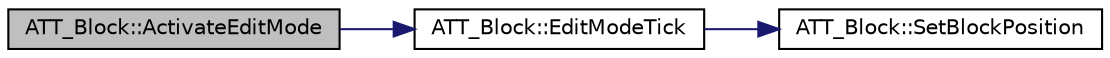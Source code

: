digraph "ATT_Block::ActivateEditMode"
{
 // LATEX_PDF_SIZE
  edge [fontname="Helvetica",fontsize="10",labelfontname="Helvetica",labelfontsize="10"];
  node [fontname="Helvetica",fontsize="10",shape=record];
  rankdir="LR";
  Node2 [label="ATT_Block::ActivateEditMode",height=0.2,width=0.4,color="black", fillcolor="grey75", style="filled", fontcolor="black",tooltip=" "];
  Node2 -> Node3 [color="midnightblue",fontsize="10",style="solid",fontname="Helvetica"];
  Node3 [label="ATT_Block::EditModeTick",height=0.2,width=0.4,color="black", fillcolor="white", style="filled",URL="$class_a_t_t___block.html#a6b324e2c43cf787da046c9a807883774",tooltip=" "];
  Node3 -> Node4 [color="midnightblue",fontsize="10",style="solid",fontname="Helvetica"];
  Node4 [label="ATT_Block::SetBlockPosition",height=0.2,width=0.4,color="black", fillcolor="white", style="filled",URL="$class_a_t_t___block.html#a9db7bb9b5388ced0eeeac6fb63563052",tooltip=" "];
}

